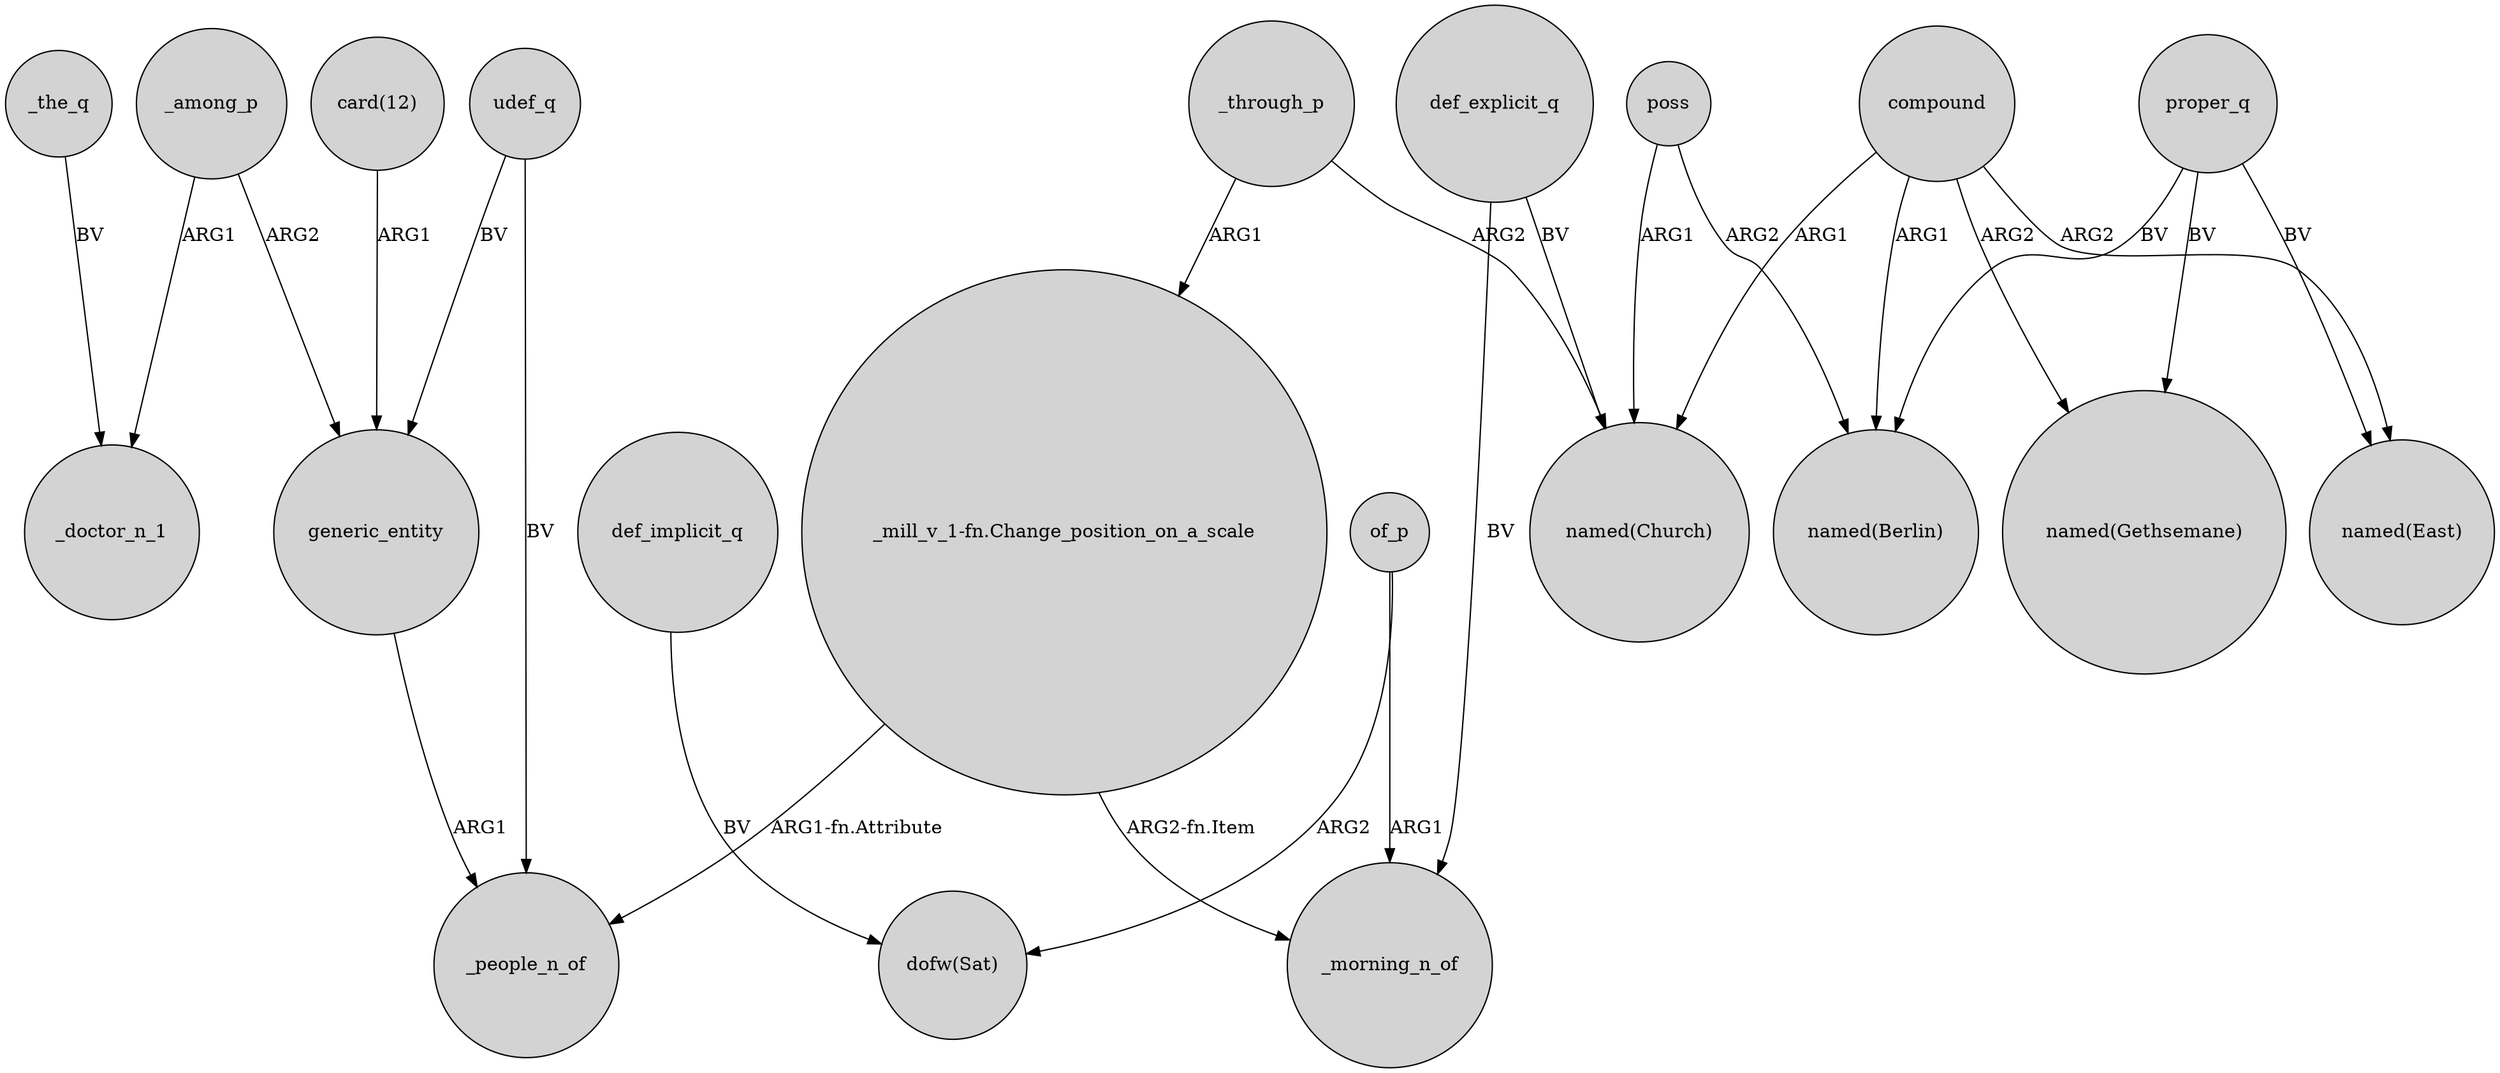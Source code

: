 digraph {
	node [shape=circle style=filled]
	udef_q -> _people_n_of [label=BV]
	_among_p -> generic_entity [label=ARG2]
	compound -> "named(East)" [label=ARG2]
	_among_p -> _doctor_n_1 [label=ARG1]
	_through_p -> "named(Church)" [label=ARG2]
	"_mill_v_1-fn.Change_position_on_a_scale" -> _morning_n_of [label="ARG2-fn.Item"]
	poss -> "named(Church)" [label=ARG1]
	compound -> "named(Church)" [label=ARG1]
	compound -> "named(Berlin)" [label=ARG1]
	of_p -> "dofw(Sat)" [label=ARG2]
	proper_q -> "named(East)" [label=BV]
	udef_q -> generic_entity [label=BV]
	def_explicit_q -> _morning_n_of [label=BV]
	of_p -> _morning_n_of [label=ARG1]
	proper_q -> "named(Gethsemane)" [label=BV]
	_through_p -> "_mill_v_1-fn.Change_position_on_a_scale" [label=ARG1]
	def_explicit_q -> "named(Church)" [label=BV]
	def_implicit_q -> "dofw(Sat)" [label=BV]
	"_mill_v_1-fn.Change_position_on_a_scale" -> _people_n_of [label="ARG1-fn.Attribute"]
	poss -> "named(Berlin)" [label=ARG2]
	"card(12)" -> generic_entity [label=ARG1]
	compound -> "named(Gethsemane)" [label=ARG2]
	proper_q -> "named(Berlin)" [label=BV]
	_the_q -> _doctor_n_1 [label=BV]
	generic_entity -> _people_n_of [label=ARG1]
}
